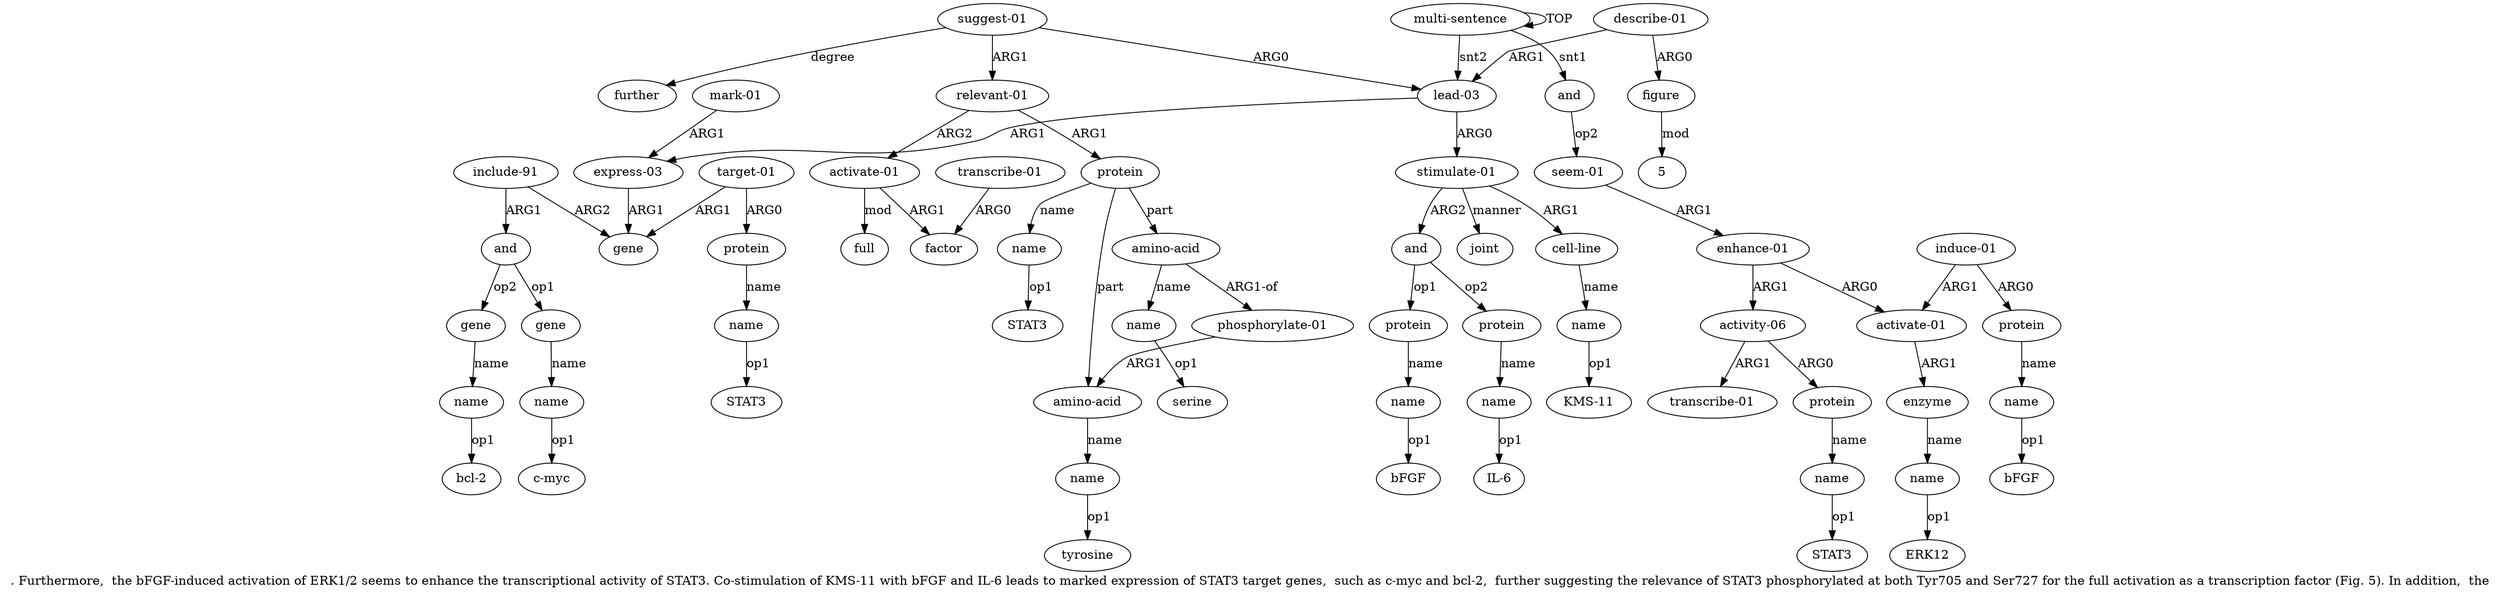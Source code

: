 digraph  {
	graph [label=". Furthermore,  the bFGF-induced activation of ERK1/2 seems to enhance the transcriptional activity of STAT3. Co-stimulation of \
KMS-11 with bFGF and IL-6 leads to marked expression of STAT3 target genes,  such as c-myc and bcl-2,  further suggesting the relevance \
of STAT3 phosphorylated at both Tyr705 and Ser727 for the full activation as a transcription factor (Fig. 5). In addition,  the"];
	node [label="\N"];
	a20	 [color=black,
		gold_ind=20,
		gold_label=name,
		label=name,
		test_ind=20,
		test_label=name];
	"a20 bFGF"	 [color=black,
		gold_ind=-1,
		gold_label=bFGF,
		label=bFGF,
		test_ind=-1,
		test_label=bFGF];
	a20 -> "a20 bFGF" [key=0,
	color=black,
	gold_label=op1,
	label=op1,
	test_label=op1];
a21 [color=black,
	gold_ind=21,
	gold_label=protein,
	label=protein,
	test_ind=21,
	test_label=protein];
a22 [color=black,
	gold_ind=22,
	gold_label=name,
	label=name,
	test_ind=22,
	test_label=name];
a21 -> a22 [key=0,
color=black,
gold_label=name,
label=name,
test_label=name];
"a22 IL-6" [color=black,
gold_ind=-1,
gold_label="IL-6",
label="IL-6",
test_ind=-1,
test_label="IL-6"];
a22 -> "a22 IL-6" [key=0,
color=black,
gold_label=op1,
label=op1,
test_label=op1];
a23 [color=black,
gold_ind=23,
gold_label=joint,
label=joint,
test_ind=23,
test_label=joint];
a24 [color=black,
gold_ind=24,
gold_label="express-03",
label="express-03",
test_ind=24,
test_label="express-03"];
a25 [color=black,
gold_ind=25,
gold_label=gene,
label=gene,
test_ind=25,
test_label=gene];
a24 -> a25 [key=0,
color=black,
gold_label=ARG1,
label=ARG1,
test_label=ARG1];
a26 [color=black,
gold_ind=26,
gold_label="include-91",
label="include-91",
test_ind=26,
test_label="include-91"];
a26 -> a25 [key=0,
color=black,
gold_label=ARG2,
label=ARG2,
test_label=ARG2];
a27 [color=black,
gold_ind=27,
gold_label=and,
label=and,
test_ind=27,
test_label=and];
a26 -> a27 [key=0,
color=black,
gold_label=ARG1,
label=ARG1,
test_label=ARG1];
a28 [color=black,
gold_ind=28,
gold_label=gene,
label=gene,
test_ind=28,
test_label=gene];
a27 -> a28 [key=0,
color=black,
gold_label=op1,
label=op1,
test_label=op1];
a30 [color=black,
gold_ind=30,
gold_label=gene,
label=gene,
test_ind=30,
test_label=gene];
a27 -> a30 [key=0,
color=black,
gold_label=op2,
label=op2,
test_label=op2];
a29 [color=black,
gold_ind=29,
gold_label=name,
label=name,
test_ind=29,
test_label=name];
a28 -> a29 [key=0,
color=black,
gold_label=name,
label=name,
test_label=name];
"a29 c-myc" [color=black,
gold_ind=-1,
gold_label="c-myc",
label="c-myc",
test_ind=-1,
test_label="c-myc"];
a29 -> "a29 c-myc" [key=0,
color=black,
gold_label=op1,
label=op1,
test_label=op1];
a31 [color=black,
gold_ind=31,
gold_label=name,
label=name,
test_ind=31,
test_label=name];
"a31 bcl-2" [color=black,
gold_ind=-1,
gold_label="bcl-2",
label="bcl-2",
test_ind=-1,
test_label="bcl-2"];
a31 -> "a31 bcl-2" [key=0,
color=black,
gold_label=op1,
label=op1,
test_label=op1];
"a6 ERK12" [color=black,
gold_ind=-1,
gold_label=ERK12,
label=ERK12,
test_ind=-1,
test_label=ERK12];
a30 -> a31 [key=0,
color=black,
gold_label=name,
label=name,
test_label=name];
a37 [color=black,
gold_ind=37,
gold_label="relevant-01",
label="relevant-01",
test_ind=37,
test_label="relevant-01"];
a38 [color=black,
gold_ind=38,
gold_label=protein,
label=protein,
test_ind=38,
test_label=protein];
a37 -> a38 [key=0,
color=black,
gold_label=ARG1,
label=ARG1,
test_label=ARG1];
a45 [color=black,
gold_ind=45,
gold_label="activate-01",
label="activate-01",
test_ind=45,
test_label="activate-01"];
a37 -> a45 [key=0,
color=black,
gold_label=ARG2,
label=ARG2,
test_label=ARG2];
"a17 KMS-11" [color=black,
gold_ind=-1,
gold_label="KMS-11",
label="KMS-11",
test_ind=-1,
test_label="KMS-11"];
a36 [color=black,
gold_ind=36,
gold_label="suggest-01",
label="suggest-01",
test_ind=36,
test_label="suggest-01"];
a36 -> a37 [key=0,
color=black,
gold_label=ARG1,
label=ARG1,
test_label=ARG1];
a14 [color=black,
gold_ind=14,
gold_label="lead-03",
label="lead-03",
test_ind=14,
test_label="lead-03"];
a36 -> a14 [key=0,
color=black,
gold_label=ARG0,
label=ARG0,
test_label=ARG0];
a49 [color=black,
gold_ind=49,
gold_label=further,
label=further,
test_ind=49,
test_label=further];
a36 -> a49 [key=0,
color=black,
gold_label=degree,
label=degree,
test_label=degree];
a33 [color=black,
gold_ind=33,
gold_label=protein,
label=protein,
test_ind=33,
test_label=protein];
a34 [color=black,
gold_ind=34,
gold_label=name,
label=name,
test_ind=34,
test_label=name];
a33 -> a34 [key=0,
color=black,
gold_label=name,
label=name,
test_label=name];
"a51 5" [color=black,
gold_ind=-1,
gold_label=5,
label=5,
test_ind=-1,
test_label=5];
a35 [color=black,
gold_ind=35,
gold_label="mark-01",
label="mark-01",
test_ind=35,
test_label="mark-01"];
a35 -> a24 [key=0,
color=black,
gold_label=ARG1,
label=ARG1,
test_label=ARG1];
"a34 STAT3" [color=black,
gold_ind=-1,
gold_label=STAT3,
label=STAT3,
test_ind=-1,
test_label=STAT3];
a34 -> "a34 STAT3" [key=0,
color=black,
gold_label=op1,
label=op1,
test_label=op1];
a51 [color=black,
gold_ind=51,
gold_label=figure,
label=figure,
test_ind=51,
test_label=figure];
a51 -> "a51 5" [key=0,
color=black,
gold_label=mod,
label=mod,
test_label=mod];
a50 [color=black,
gold_ind=50,
gold_label="describe-01",
label="describe-01",
test_ind=50,
test_label="describe-01"];
a50 -> a51 [key=0,
color=black,
gold_label=ARG0,
label=ARG0,
test_label=ARG0];
a50 -> a14 [key=0,
color=black,
gold_label=ARG1,
label=ARG1,
test_label=ARG1];
"a9 bFGF" [color=black,
gold_ind=-1,
gold_label=bFGF,
label=bFGF,
test_ind=-1,
test_label=bFGF];
"a12 STAT3" [color=black,
gold_ind=-1,
gold_label=STAT3,
label=STAT3,
test_ind=-1,
test_label=STAT3];
a32 [color=black,
gold_ind=32,
gold_label="target-01",
label="target-01",
test_ind=32,
test_label="target-01"];
a32 -> a25 [key=0,
color=black,
gold_label=ARG1,
label=ARG1,
test_label=ARG1];
a32 -> a33 [key=0,
color=black,
gold_label=ARG0,
label=ARG0,
test_label=ARG0];
a15 [color=black,
gold_ind=15,
gold_label="stimulate-01",
label="stimulate-01",
test_ind=15,
test_label="stimulate-01"];
a15 -> a23 [key=0,
color=black,
gold_label=manner,
label=manner,
test_label=manner];
a16 [color=black,
gold_ind=16,
gold_label="cell-line",
label="cell-line",
test_ind=16,
test_label="cell-line"];
a15 -> a16 [key=0,
color=black,
gold_label=ARG1,
label=ARG1,
test_label=ARG1];
a18 [color=black,
gold_ind=18,
gold_label=and,
label=and,
test_ind=18,
test_label=and];
a15 -> a18 [key=0,
color=black,
gold_label=ARG2,
label=ARG2,
test_label=ARG2];
a14 -> a24 [key=0,
color=black,
gold_label=ARG1,
label=ARG1,
test_label=ARG1];
a14 -> a15 [key=0,
color=black,
gold_label=ARG0,
label=ARG0,
test_label=ARG0];
a17 [color=black,
gold_ind=17,
gold_label=name,
label=name,
test_ind=17,
test_label=name];
a17 -> "a17 KMS-11" [key=0,
color=black,
gold_label=op1,
label=op1,
test_label=op1];
a16 -> a17 [key=0,
color=black,
gold_label=name,
label=name,
test_label=name];
a11 [color=black,
gold_ind=11,
gold_label=protein,
label=protein,
test_ind=11,
test_label=protein];
a12 [color=black,
gold_ind=12,
gold_label=name,
label=name,
test_ind=12,
test_label=name];
a11 -> a12 [key=0,
color=black,
gold_label=name,
label=name,
test_label=name];
a10 [color=black,
gold_ind=10,
gold_label="activity-06",
label="activity-06",
test_ind=10,
test_label="activity-06"];
a10 -> a11 [key=0,
color=black,
gold_label=ARG0,
label=ARG0,
test_label=ARG0];
a13 [color=black,
gold_ind=13,
gold_label="transcribe-01",
label="transcribe-01",
test_ind=13,
test_label="transcribe-01"];
a10 -> a13 [key=0,
color=black,
gold_label=ARG1,
label=ARG1,
test_label=ARG1];
a12 -> "a12 STAT3" [key=0,
color=black,
gold_label=op1,
label=op1,
test_label=op1];
"a39 STAT3" [color=black,
gold_ind=-1,
gold_label=STAT3,
label=STAT3,
test_ind=-1,
test_label=STAT3];
a39 [color=black,
gold_ind=39,
gold_label=name,
label=name,
test_ind=39,
test_label=name];
a39 -> "a39 STAT3" [key=0,
color=black,
gold_label=op1,
label=op1,
test_label=op1];
a38 -> a39 [key=0,
color=black,
gold_label=name,
label=name,
test_label=name];
a43 [color=black,
gold_ind=43,
gold_label="amino-acid",
label="amino-acid",
test_ind=43,
test_label="amino-acid"];
a38 -> a43 [key=0,
color=black,
gold_label=part,
label=part,
test_label=part];
a40 [color=black,
gold_ind=40,
gold_label="amino-acid",
label="amino-acid",
test_ind=40,
test_label="amino-acid"];
a38 -> a40 [key=0,
color=black,
gold_label=part,
label=part,
test_label=part];
a19 [color=black,
gold_ind=19,
gold_label=protein,
label=protein,
test_ind=19,
test_label=protein];
a19 -> a20 [key=0,
color=black,
gold_label=name,
label=name,
test_label=name];
a18 -> a21 [key=0,
color=black,
gold_label=op2,
label=op2,
test_label=op2];
a18 -> a19 [key=0,
color=black,
gold_label=op1,
label=op1,
test_label=op1];
a1 [color=black,
gold_ind=1,
gold_label=and,
label=and,
test_ind=1,
test_label=and];
a2 [color=black,
gold_ind=2,
gold_label="seem-01",
label="seem-01",
test_ind=2,
test_label="seem-01"];
a1 -> a2 [key=0,
color=black,
gold_label=op2,
label=op2,
test_label=op2];
a0 [color=black,
gold_ind=0,
gold_label="multi-sentence",
label="multi-sentence",
test_ind=0,
test_label="multi-sentence"];
a0 -> a14 [key=0,
color=black,
gold_label=snt2,
label=snt2,
test_label=snt2];
a0 -> a1 [key=0,
color=black,
gold_label=snt1,
label=snt1,
test_label=snt1];
a0 -> a0 [key=0,
color=black,
gold_label=TOP,
label=TOP,
test_label=TOP];
a3 [color=black,
gold_ind=3,
gold_label="enhance-01",
label="enhance-01",
test_ind=3,
test_label="enhance-01"];
a3 -> a10 [key=0,
color=black,
gold_label=ARG1,
label=ARG1,
test_label=ARG1];
a4 [color=black,
gold_ind=4,
gold_label="activate-01",
label="activate-01",
test_ind=4,
test_label="activate-01"];
a3 -> a4 [key=0,
color=black,
gold_label=ARG0,
label=ARG0,
test_label=ARG0];
a2 -> a3 [key=0,
color=black,
gold_label=ARG1,
label=ARG1,
test_label=ARG1];
a5 [color=black,
gold_ind=5,
gold_label=enzyme,
label=enzyme,
test_ind=5,
test_label=enzyme];
a6 [color=black,
gold_ind=6,
gold_label=name,
label=name,
test_ind=6,
test_label=name];
a5 -> a6 [key=0,
color=black,
gold_label=name,
label=name,
test_label=name];
a4 -> a5 [key=0,
color=black,
gold_label=ARG1,
label=ARG1,
test_label=ARG1];
a7 [color=black,
gold_ind=7,
gold_label="induce-01",
label="induce-01",
test_ind=7,
test_label="induce-01"];
a7 -> a4 [key=0,
color=black,
gold_label=ARG1,
label=ARG1,
test_label=ARG1];
a8 [color=black,
gold_ind=8,
gold_label=protein,
label=protein,
test_ind=8,
test_label=protein];
a7 -> a8 [key=0,
color=black,
gold_label=ARG0,
label=ARG0,
test_label=ARG0];
a6 -> "a6 ERK12" [key=0,
color=black,
gold_label=op1,
label=op1,
test_label=op1];
a9 [color=black,
gold_ind=9,
gold_label=name,
label=name,
test_ind=9,
test_label=name];
a9 -> "a9 bFGF" [key=0,
color=black,
gold_label=op1,
label=op1,
test_label=op1];
a8 -> a9 [key=0,
color=black,
gold_label=name,
label=name,
test_label=name];
"a44 serine" [color=black,
gold_ind=-1,
gold_label=serine,
label=serine,
test_ind=-1,
test_label=serine];
a46 [color=black,
gold_ind=46,
gold_label=factor,
label=factor,
test_ind=46,
test_label=factor];
a47 [color=black,
gold_ind=47,
gold_label="transcribe-01",
label="transcribe-01",
test_ind=47,
test_label="transcribe-01"];
a47 -> a46 [key=0,
color=black,
gold_label=ARG0,
label=ARG0,
test_label=ARG0];
a44 [color=black,
gold_ind=44,
gold_label=name,
label=name,
test_ind=44,
test_label=name];
a44 -> "a44 serine" [key=0,
color=black,
gold_label=op1,
label=op1,
test_label=op1];
a45 -> a46 [key=0,
color=black,
gold_label=ARG1,
label=ARG1,
test_label=ARG1];
a48 [color=black,
gold_ind=48,
gold_label=full,
label=full,
test_ind=48,
test_label=full];
a45 -> a48 [key=0,
color=black,
gold_label=mod,
label=mod,
test_label=mod];
a42 [color=black,
gold_ind=42,
gold_label="phosphorylate-01",
label="phosphorylate-01",
test_ind=42,
test_label="phosphorylate-01"];
a42 -> a40 [key=0,
color=black,
gold_label=ARG1,
label=ARG1,
test_label=ARG1];
a43 -> a44 [key=0,
color=black,
gold_label=name,
label=name,
test_label=name];
a43 -> a42 [key=0,
color=black,
gold_label="ARG1-of",
label="ARG1-of",
test_label="ARG1-of"];
a41 [color=black,
gold_ind=41,
gold_label=name,
label=name,
test_ind=41,
test_label=name];
a40 -> a41 [key=0,
color=black,
gold_label=name,
label=name,
test_label=name];
"a41 tyrosine" [color=black,
gold_ind=-1,
gold_label=tyrosine,
label=tyrosine,
test_ind=-1,
test_label=tyrosine];
a41 -> "a41 tyrosine" [key=0,
color=black,
gold_label=op1,
label=op1,
test_label=op1];
}
